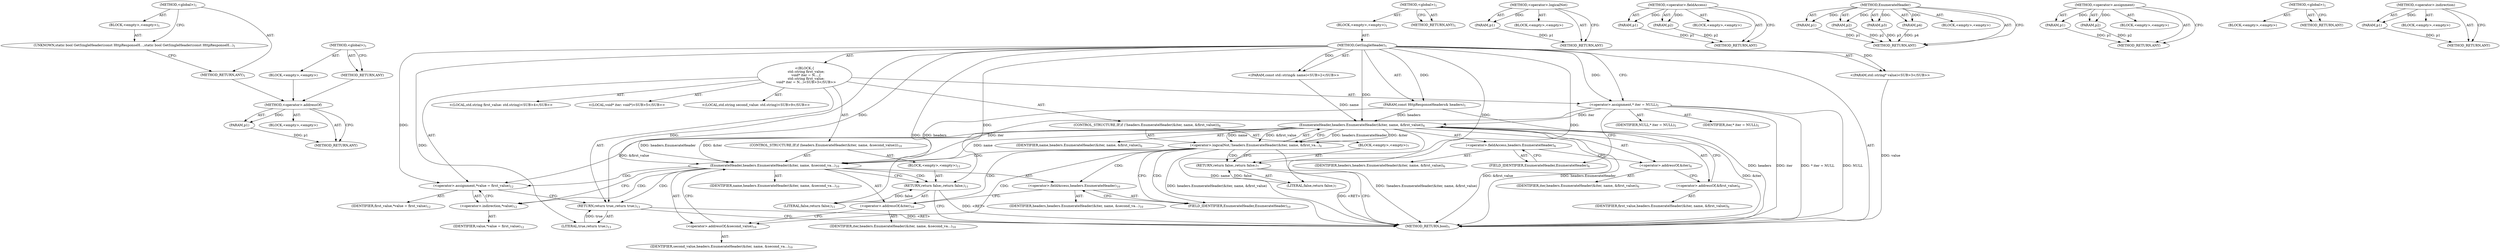 digraph "&lt;global&gt;" {
vulnerable_98 [label=<(METHOD,&lt;operator&gt;.addressOf)>];
vulnerable_99 [label=<(PARAM,p1)>];
vulnerable_100 [label=<(BLOCK,&lt;empty&gt;,&lt;empty&gt;)>];
vulnerable_101 [label=<(METHOD_RETURN,ANY)>];
vulnerable_6 [label=<(METHOD,&lt;global&gt;)<SUB>1</SUB>>];
vulnerable_7 [label=<(BLOCK,&lt;empty&gt;,&lt;empty&gt;)<SUB>1</SUB>>];
vulnerable_8 [label=<(METHOD,GetSingleHeader)<SUB>1</SUB>>];
vulnerable_9 [label=<(PARAM,const HttpResponseHeaders&amp; headers)<SUB>1</SUB>>];
vulnerable_10 [label="<(PARAM,const std::string&amp; name)<SUB>2</SUB>>"];
vulnerable_11 [label="<(PARAM,std::string* value)<SUB>3</SUB>>"];
vulnerable_12 [label="<(BLOCK,{
   std::string first_value;
   void* iter = N...,{
   std::string first_value;
   void* iter = N...)<SUB>3</SUB>>"];
vulnerable_13 [label="<(LOCAL,std.string first_value: std.string)<SUB>4</SUB>>"];
vulnerable_14 [label="<(LOCAL,void* iter: void*)<SUB>5</SUB>>"];
vulnerable_15 [label=<(&lt;operator&gt;.assignment,* iter = NULL)<SUB>5</SUB>>];
vulnerable_16 [label=<(IDENTIFIER,iter,* iter = NULL)<SUB>5</SUB>>];
vulnerable_17 [label=<(IDENTIFIER,NULL,* iter = NULL)<SUB>5</SUB>>];
vulnerable_18 [label=<(CONTROL_STRUCTURE,IF,if (!headers.EnumerateHeader(&amp;iter, name, &amp;first_value)))<SUB>6</SUB>>];
vulnerable_19 [label=<(&lt;operator&gt;.logicalNot,!headers.EnumerateHeader(&amp;iter, name, &amp;first_va...)<SUB>6</SUB>>];
vulnerable_20 [label=<(EnumerateHeader,headers.EnumerateHeader(&amp;iter, name, &amp;first_value))<SUB>6</SUB>>];
vulnerable_21 [label=<(&lt;operator&gt;.fieldAccess,headers.EnumerateHeader)<SUB>6</SUB>>];
vulnerable_22 [label=<(IDENTIFIER,headers,headers.EnumerateHeader(&amp;iter, name, &amp;first_value))<SUB>6</SUB>>];
vulnerable_23 [label=<(FIELD_IDENTIFIER,EnumerateHeader,EnumerateHeader)<SUB>6</SUB>>];
vulnerable_24 [label=<(&lt;operator&gt;.addressOf,&amp;iter)<SUB>6</SUB>>];
vulnerable_25 [label=<(IDENTIFIER,iter,headers.EnumerateHeader(&amp;iter, name, &amp;first_value))<SUB>6</SUB>>];
vulnerable_26 [label=<(IDENTIFIER,name,headers.EnumerateHeader(&amp;iter, name, &amp;first_value))<SUB>6</SUB>>];
vulnerable_27 [label=<(&lt;operator&gt;.addressOf,&amp;first_value)<SUB>6</SUB>>];
vulnerable_28 [label=<(IDENTIFIER,first_value,headers.EnumerateHeader(&amp;iter, name, &amp;first_value))<SUB>6</SUB>>];
vulnerable_29 [label=<(BLOCK,&lt;empty&gt;,&lt;empty&gt;)<SUB>7</SUB>>];
vulnerable_30 [label=<(RETURN,return false;,return false;)<SUB>7</SUB>>];
vulnerable_31 [label=<(LITERAL,false,return false;)<SUB>7</SUB>>];
vulnerable_32 [label="<(LOCAL,std.string second_value: std.string)<SUB>9</SUB>>"];
vulnerable_33 [label=<(CONTROL_STRUCTURE,IF,if (headers.EnumerateHeader(&amp;iter, name, &amp;second_value)))<SUB>10</SUB>>];
vulnerable_34 [label=<(EnumerateHeader,headers.EnumerateHeader(&amp;iter, name, &amp;second_va...)<SUB>10</SUB>>];
vulnerable_35 [label=<(&lt;operator&gt;.fieldAccess,headers.EnumerateHeader)<SUB>10</SUB>>];
vulnerable_36 [label=<(IDENTIFIER,headers,headers.EnumerateHeader(&amp;iter, name, &amp;second_va...)<SUB>10</SUB>>];
vulnerable_37 [label=<(FIELD_IDENTIFIER,EnumerateHeader,EnumerateHeader)<SUB>10</SUB>>];
vulnerable_38 [label=<(&lt;operator&gt;.addressOf,&amp;iter)<SUB>10</SUB>>];
vulnerable_39 [label=<(IDENTIFIER,iter,headers.EnumerateHeader(&amp;iter, name, &amp;second_va...)<SUB>10</SUB>>];
vulnerable_40 [label=<(IDENTIFIER,name,headers.EnumerateHeader(&amp;iter, name, &amp;second_va...)<SUB>10</SUB>>];
vulnerable_41 [label=<(&lt;operator&gt;.addressOf,&amp;second_value)<SUB>10</SUB>>];
vulnerable_42 [label=<(IDENTIFIER,second_value,headers.EnumerateHeader(&amp;iter, name, &amp;second_va...)<SUB>10</SUB>>];
vulnerable_43 [label=<(BLOCK,&lt;empty&gt;,&lt;empty&gt;)<SUB>11</SUB>>];
vulnerable_44 [label=<(RETURN,return false;,return false;)<SUB>11</SUB>>];
vulnerable_45 [label=<(LITERAL,false,return false;)<SUB>11</SUB>>];
vulnerable_46 [label=<(&lt;operator&gt;.assignment,*value = first_value)<SUB>12</SUB>>];
vulnerable_47 [label=<(&lt;operator&gt;.indirection,*value)<SUB>12</SUB>>];
vulnerable_48 [label=<(IDENTIFIER,value,*value = first_value)<SUB>12</SUB>>];
vulnerable_49 [label=<(IDENTIFIER,first_value,*value = first_value)<SUB>12</SUB>>];
vulnerable_50 [label=<(RETURN,return true;,return true;)<SUB>13</SUB>>];
vulnerable_51 [label=<(LITERAL,true,return true;)<SUB>13</SUB>>];
vulnerable_52 [label=<(METHOD_RETURN,bool)<SUB>1</SUB>>];
vulnerable_54 [label=<(METHOD_RETURN,ANY)<SUB>1</SUB>>];
vulnerable_82 [label=<(METHOD,&lt;operator&gt;.logicalNot)>];
vulnerable_83 [label=<(PARAM,p1)>];
vulnerable_84 [label=<(BLOCK,&lt;empty&gt;,&lt;empty&gt;)>];
vulnerable_85 [label=<(METHOD_RETURN,ANY)>];
vulnerable_93 [label=<(METHOD,&lt;operator&gt;.fieldAccess)>];
vulnerable_94 [label=<(PARAM,p1)>];
vulnerable_95 [label=<(PARAM,p2)>];
vulnerable_96 [label=<(BLOCK,&lt;empty&gt;,&lt;empty&gt;)>];
vulnerable_97 [label=<(METHOD_RETURN,ANY)>];
vulnerable_86 [label=<(METHOD,EnumerateHeader)>];
vulnerable_87 [label=<(PARAM,p1)>];
vulnerable_88 [label=<(PARAM,p2)>];
vulnerable_89 [label=<(PARAM,p3)>];
vulnerable_90 [label=<(PARAM,p4)>];
vulnerable_91 [label=<(BLOCK,&lt;empty&gt;,&lt;empty&gt;)>];
vulnerable_92 [label=<(METHOD_RETURN,ANY)>];
vulnerable_77 [label=<(METHOD,&lt;operator&gt;.assignment)>];
vulnerable_78 [label=<(PARAM,p1)>];
vulnerable_79 [label=<(PARAM,p2)>];
vulnerable_80 [label=<(BLOCK,&lt;empty&gt;,&lt;empty&gt;)>];
vulnerable_81 [label=<(METHOD_RETURN,ANY)>];
vulnerable_71 [label=<(METHOD,&lt;global&gt;)<SUB>1</SUB>>];
vulnerable_72 [label=<(BLOCK,&lt;empty&gt;,&lt;empty&gt;)>];
vulnerable_73 [label=<(METHOD_RETURN,ANY)>];
vulnerable_102 [label=<(METHOD,&lt;operator&gt;.indirection)>];
vulnerable_103 [label=<(PARAM,p1)>];
vulnerable_104 [label=<(BLOCK,&lt;empty&gt;,&lt;empty&gt;)>];
vulnerable_105 [label=<(METHOD_RETURN,ANY)>];
fixed_6 [label=<(METHOD,&lt;global&gt;)<SUB>1</SUB>>];
fixed_7 [label=<(BLOCK,&lt;empty&gt;,&lt;empty&gt;)<SUB>1</SUB>>];
fixed_8 [label=<(UNKNOWN,static bool GetSingleHeader(const HttpResponseH...,static bool GetSingleHeader(const HttpResponseH...)<SUB>1</SUB>>];
fixed_9 [label=<(METHOD_RETURN,ANY)<SUB>1</SUB>>];
fixed_14 [label=<(METHOD,&lt;global&gt;)<SUB>1</SUB>>];
fixed_15 [label=<(BLOCK,&lt;empty&gt;,&lt;empty&gt;)>];
fixed_16 [label=<(METHOD_RETURN,ANY)>];
vulnerable_98 -> vulnerable_99  [key=0, label="AST: "];
vulnerable_98 -> vulnerable_99  [key=1, label="DDG: "];
vulnerable_98 -> vulnerable_100  [key=0, label="AST: "];
vulnerable_98 -> vulnerable_101  [key=0, label="AST: "];
vulnerable_98 -> vulnerable_101  [key=1, label="CFG: "];
vulnerable_99 -> vulnerable_101  [key=0, label="DDG: p1"];
vulnerable_6 -> vulnerable_7  [key=0, label="AST: "];
vulnerable_6 -> vulnerable_54  [key=0, label="AST: "];
vulnerable_6 -> vulnerable_54  [key=1, label="CFG: "];
vulnerable_7 -> vulnerable_8  [key=0, label="AST: "];
vulnerable_8 -> vulnerable_9  [key=0, label="AST: "];
vulnerable_8 -> vulnerable_9  [key=1, label="DDG: "];
vulnerable_8 -> vulnerable_10  [key=0, label="AST: "];
vulnerable_8 -> vulnerable_10  [key=1, label="DDG: "];
vulnerable_8 -> vulnerable_11  [key=0, label="AST: "];
vulnerable_8 -> vulnerable_11  [key=1, label="DDG: "];
vulnerable_8 -> vulnerable_12  [key=0, label="AST: "];
vulnerable_8 -> vulnerable_52  [key=0, label="AST: "];
vulnerable_8 -> vulnerable_15  [key=0, label="CFG: "];
vulnerable_8 -> vulnerable_15  [key=1, label="DDG: "];
vulnerable_8 -> vulnerable_46  [key=0, label="DDG: "];
vulnerable_8 -> vulnerable_50  [key=0, label="DDG: "];
vulnerable_8 -> vulnerable_51  [key=0, label="DDG: "];
vulnerable_8 -> vulnerable_30  [key=0, label="DDG: "];
vulnerable_8 -> vulnerable_34  [key=0, label="DDG: "];
vulnerable_8 -> vulnerable_44  [key=0, label="DDG: "];
vulnerable_8 -> vulnerable_20  [key=0, label="DDG: "];
vulnerable_8 -> vulnerable_31  [key=0, label="DDG: "];
vulnerable_8 -> vulnerable_45  [key=0, label="DDG: "];
vulnerable_9 -> vulnerable_52  [key=0, label="DDG: headers"];
vulnerable_9 -> vulnerable_34  [key=0, label="DDG: headers"];
vulnerable_9 -> vulnerable_20  [key=0, label="DDG: headers"];
vulnerable_10 -> vulnerable_20  [key=0, label="DDG: name"];
vulnerable_11 -> vulnerable_52  [key=0, label="DDG: value"];
vulnerable_12 -> vulnerable_13  [key=0, label="AST: "];
vulnerable_12 -> vulnerable_14  [key=0, label="AST: "];
vulnerable_12 -> vulnerable_15  [key=0, label="AST: "];
vulnerable_12 -> vulnerable_18  [key=0, label="AST: "];
vulnerable_12 -> vulnerable_32  [key=0, label="AST: "];
vulnerable_12 -> vulnerable_33  [key=0, label="AST: "];
vulnerable_12 -> vulnerable_46  [key=0, label="AST: "];
vulnerable_12 -> vulnerable_50  [key=0, label="AST: "];
vulnerable_15 -> vulnerable_16  [key=0, label="AST: "];
vulnerable_15 -> vulnerable_17  [key=0, label="AST: "];
vulnerable_15 -> vulnerable_23  [key=0, label="CFG: "];
vulnerable_15 -> vulnerable_52  [key=0, label="DDG: iter"];
vulnerable_15 -> vulnerable_52  [key=1, label="DDG: * iter = NULL"];
vulnerable_15 -> vulnerable_52  [key=2, label="DDG: NULL"];
vulnerable_15 -> vulnerable_34  [key=0, label="DDG: iter"];
vulnerable_15 -> vulnerable_20  [key=0, label="DDG: iter"];
vulnerable_18 -> vulnerable_19  [key=0, label="AST: "];
vulnerable_18 -> vulnerable_29  [key=0, label="AST: "];
vulnerable_19 -> vulnerable_20  [key=0, label="AST: "];
vulnerable_19 -> vulnerable_30  [key=0, label="CFG: "];
vulnerable_19 -> vulnerable_30  [key=1, label="CDG: "];
vulnerable_19 -> vulnerable_37  [key=0, label="CFG: "];
vulnerable_19 -> vulnerable_37  [key=1, label="CDG: "];
vulnerable_19 -> vulnerable_52  [key=0, label="DDG: headers.EnumerateHeader(&amp;iter, name, &amp;first_value)"];
vulnerable_19 -> vulnerable_52  [key=1, label="DDG: !headers.EnumerateHeader(&amp;iter, name, &amp;first_value)"];
vulnerable_19 -> vulnerable_34  [key=0, label="CDG: "];
vulnerable_19 -> vulnerable_35  [key=0, label="CDG: "];
vulnerable_19 -> vulnerable_38  [key=0, label="CDG: "];
vulnerable_19 -> vulnerable_41  [key=0, label="CDG: "];
vulnerable_20 -> vulnerable_21  [key=0, label="AST: "];
vulnerable_20 -> vulnerable_24  [key=0, label="AST: "];
vulnerable_20 -> vulnerable_26  [key=0, label="AST: "];
vulnerable_20 -> vulnerable_27  [key=0, label="AST: "];
vulnerable_20 -> vulnerable_19  [key=0, label="CFG: "];
vulnerable_20 -> vulnerable_19  [key=1, label="DDG: headers.EnumerateHeader"];
vulnerable_20 -> vulnerable_19  [key=2, label="DDG: &amp;iter"];
vulnerable_20 -> vulnerable_19  [key=3, label="DDG: name"];
vulnerable_20 -> vulnerable_19  [key=4, label="DDG: &amp;first_value"];
vulnerable_20 -> vulnerable_52  [key=0, label="DDG: headers.EnumerateHeader"];
vulnerable_20 -> vulnerable_52  [key=1, label="DDG: &amp;iter"];
vulnerable_20 -> vulnerable_52  [key=2, label="DDG: name"];
vulnerable_20 -> vulnerable_52  [key=3, label="DDG: &amp;first_value"];
vulnerable_20 -> vulnerable_46  [key=0, label="DDG: &amp;first_value"];
vulnerable_20 -> vulnerable_34  [key=0, label="DDG: headers.EnumerateHeader"];
vulnerable_20 -> vulnerable_34  [key=1, label="DDG: &amp;iter"];
vulnerable_20 -> vulnerable_34  [key=2, label="DDG: name"];
vulnerable_21 -> vulnerable_22  [key=0, label="AST: "];
vulnerable_21 -> vulnerable_23  [key=0, label="AST: "];
vulnerable_21 -> vulnerable_24  [key=0, label="CFG: "];
vulnerable_23 -> vulnerable_21  [key=0, label="CFG: "];
vulnerable_24 -> vulnerable_25  [key=0, label="AST: "];
vulnerable_24 -> vulnerable_27  [key=0, label="CFG: "];
vulnerable_27 -> vulnerable_28  [key=0, label="AST: "];
vulnerable_27 -> vulnerable_20  [key=0, label="CFG: "];
vulnerable_29 -> vulnerable_30  [key=0, label="AST: "];
vulnerable_30 -> vulnerable_31  [key=0, label="AST: "];
vulnerable_30 -> vulnerable_52  [key=0, label="CFG: "];
vulnerable_30 -> vulnerable_52  [key=1, label="DDG: &lt;RET&gt;"];
vulnerable_31 -> vulnerable_30  [key=0, label="DDG: false"];
vulnerable_33 -> vulnerable_34  [key=0, label="AST: "];
vulnerable_33 -> vulnerable_43  [key=0, label="AST: "];
vulnerable_34 -> vulnerable_35  [key=0, label="AST: "];
vulnerable_34 -> vulnerable_38  [key=0, label="AST: "];
vulnerable_34 -> vulnerable_40  [key=0, label="AST: "];
vulnerable_34 -> vulnerable_41  [key=0, label="AST: "];
vulnerable_34 -> vulnerable_44  [key=0, label="CFG: "];
vulnerable_34 -> vulnerable_44  [key=1, label="CDG: "];
vulnerable_34 -> vulnerable_47  [key=0, label="CFG: "];
vulnerable_34 -> vulnerable_47  [key=1, label="CDG: "];
vulnerable_34 -> vulnerable_50  [key=0, label="CDG: "];
vulnerable_34 -> vulnerable_46  [key=0, label="CDG: "];
vulnerable_35 -> vulnerable_36  [key=0, label="AST: "];
vulnerable_35 -> vulnerable_37  [key=0, label="AST: "];
vulnerable_35 -> vulnerable_38  [key=0, label="CFG: "];
vulnerable_37 -> vulnerable_35  [key=0, label="CFG: "];
vulnerable_38 -> vulnerable_39  [key=0, label="AST: "];
vulnerable_38 -> vulnerable_41  [key=0, label="CFG: "];
vulnerable_41 -> vulnerable_42  [key=0, label="AST: "];
vulnerable_41 -> vulnerable_34  [key=0, label="CFG: "];
vulnerable_43 -> vulnerable_44  [key=0, label="AST: "];
vulnerable_44 -> vulnerable_45  [key=0, label="AST: "];
vulnerable_44 -> vulnerable_52  [key=0, label="CFG: "];
vulnerable_44 -> vulnerable_52  [key=1, label="DDG: &lt;RET&gt;"];
vulnerable_45 -> vulnerable_44  [key=0, label="DDG: false"];
vulnerable_46 -> vulnerable_47  [key=0, label="AST: "];
vulnerable_46 -> vulnerable_49  [key=0, label="AST: "];
vulnerable_46 -> vulnerable_50  [key=0, label="CFG: "];
vulnerable_47 -> vulnerable_48  [key=0, label="AST: "];
vulnerable_47 -> vulnerable_46  [key=0, label="CFG: "];
vulnerable_50 -> vulnerable_51  [key=0, label="AST: "];
vulnerable_50 -> vulnerable_52  [key=0, label="CFG: "];
vulnerable_50 -> vulnerable_52  [key=1, label="DDG: &lt;RET&gt;"];
vulnerable_51 -> vulnerable_50  [key=0, label="DDG: true"];
vulnerable_82 -> vulnerable_83  [key=0, label="AST: "];
vulnerable_82 -> vulnerable_83  [key=1, label="DDG: "];
vulnerable_82 -> vulnerable_84  [key=0, label="AST: "];
vulnerable_82 -> vulnerable_85  [key=0, label="AST: "];
vulnerable_82 -> vulnerable_85  [key=1, label="CFG: "];
vulnerable_83 -> vulnerable_85  [key=0, label="DDG: p1"];
vulnerable_93 -> vulnerable_94  [key=0, label="AST: "];
vulnerable_93 -> vulnerable_94  [key=1, label="DDG: "];
vulnerable_93 -> vulnerable_96  [key=0, label="AST: "];
vulnerable_93 -> vulnerable_95  [key=0, label="AST: "];
vulnerable_93 -> vulnerable_95  [key=1, label="DDG: "];
vulnerable_93 -> vulnerable_97  [key=0, label="AST: "];
vulnerable_93 -> vulnerable_97  [key=1, label="CFG: "];
vulnerable_94 -> vulnerable_97  [key=0, label="DDG: p1"];
vulnerable_95 -> vulnerable_97  [key=0, label="DDG: p2"];
vulnerable_86 -> vulnerable_87  [key=0, label="AST: "];
vulnerable_86 -> vulnerable_87  [key=1, label="DDG: "];
vulnerable_86 -> vulnerable_91  [key=0, label="AST: "];
vulnerable_86 -> vulnerable_88  [key=0, label="AST: "];
vulnerable_86 -> vulnerable_88  [key=1, label="DDG: "];
vulnerable_86 -> vulnerable_92  [key=0, label="AST: "];
vulnerable_86 -> vulnerable_92  [key=1, label="CFG: "];
vulnerable_86 -> vulnerable_89  [key=0, label="AST: "];
vulnerable_86 -> vulnerable_89  [key=1, label="DDG: "];
vulnerable_86 -> vulnerable_90  [key=0, label="AST: "];
vulnerable_86 -> vulnerable_90  [key=1, label="DDG: "];
vulnerable_87 -> vulnerable_92  [key=0, label="DDG: p1"];
vulnerable_88 -> vulnerable_92  [key=0, label="DDG: p2"];
vulnerable_89 -> vulnerable_92  [key=0, label="DDG: p3"];
vulnerable_90 -> vulnerable_92  [key=0, label="DDG: p4"];
vulnerable_77 -> vulnerable_78  [key=0, label="AST: "];
vulnerable_77 -> vulnerable_78  [key=1, label="DDG: "];
vulnerable_77 -> vulnerable_80  [key=0, label="AST: "];
vulnerable_77 -> vulnerable_79  [key=0, label="AST: "];
vulnerable_77 -> vulnerable_79  [key=1, label="DDG: "];
vulnerable_77 -> vulnerable_81  [key=0, label="AST: "];
vulnerable_77 -> vulnerable_81  [key=1, label="CFG: "];
vulnerable_78 -> vulnerable_81  [key=0, label="DDG: p1"];
vulnerable_79 -> vulnerable_81  [key=0, label="DDG: p2"];
vulnerable_71 -> vulnerable_72  [key=0, label="AST: "];
vulnerable_71 -> vulnerable_73  [key=0, label="AST: "];
vulnerable_71 -> vulnerable_73  [key=1, label="CFG: "];
vulnerable_102 -> vulnerable_103  [key=0, label="AST: "];
vulnerable_102 -> vulnerable_103  [key=1, label="DDG: "];
vulnerable_102 -> vulnerable_104  [key=0, label="AST: "];
vulnerable_102 -> vulnerable_105  [key=0, label="AST: "];
vulnerable_102 -> vulnerable_105  [key=1, label="CFG: "];
vulnerable_103 -> vulnerable_105  [key=0, label="DDG: p1"];
fixed_6 -> fixed_7  [key=0, label="AST: "];
fixed_6 -> fixed_9  [key=0, label="AST: "];
fixed_6 -> fixed_8  [key=0, label="CFG: "];
fixed_7 -> fixed_8  [key=0, label="AST: "];
fixed_8 -> fixed_9  [key=0, label="CFG: "];
fixed_9 -> vulnerable_98  [key=0];
fixed_14 -> fixed_15  [key=0, label="AST: "];
fixed_14 -> fixed_16  [key=0, label="AST: "];
fixed_14 -> fixed_16  [key=1, label="CFG: "];
fixed_15 -> vulnerable_98  [key=0];
fixed_16 -> vulnerable_98  [key=0];
}
